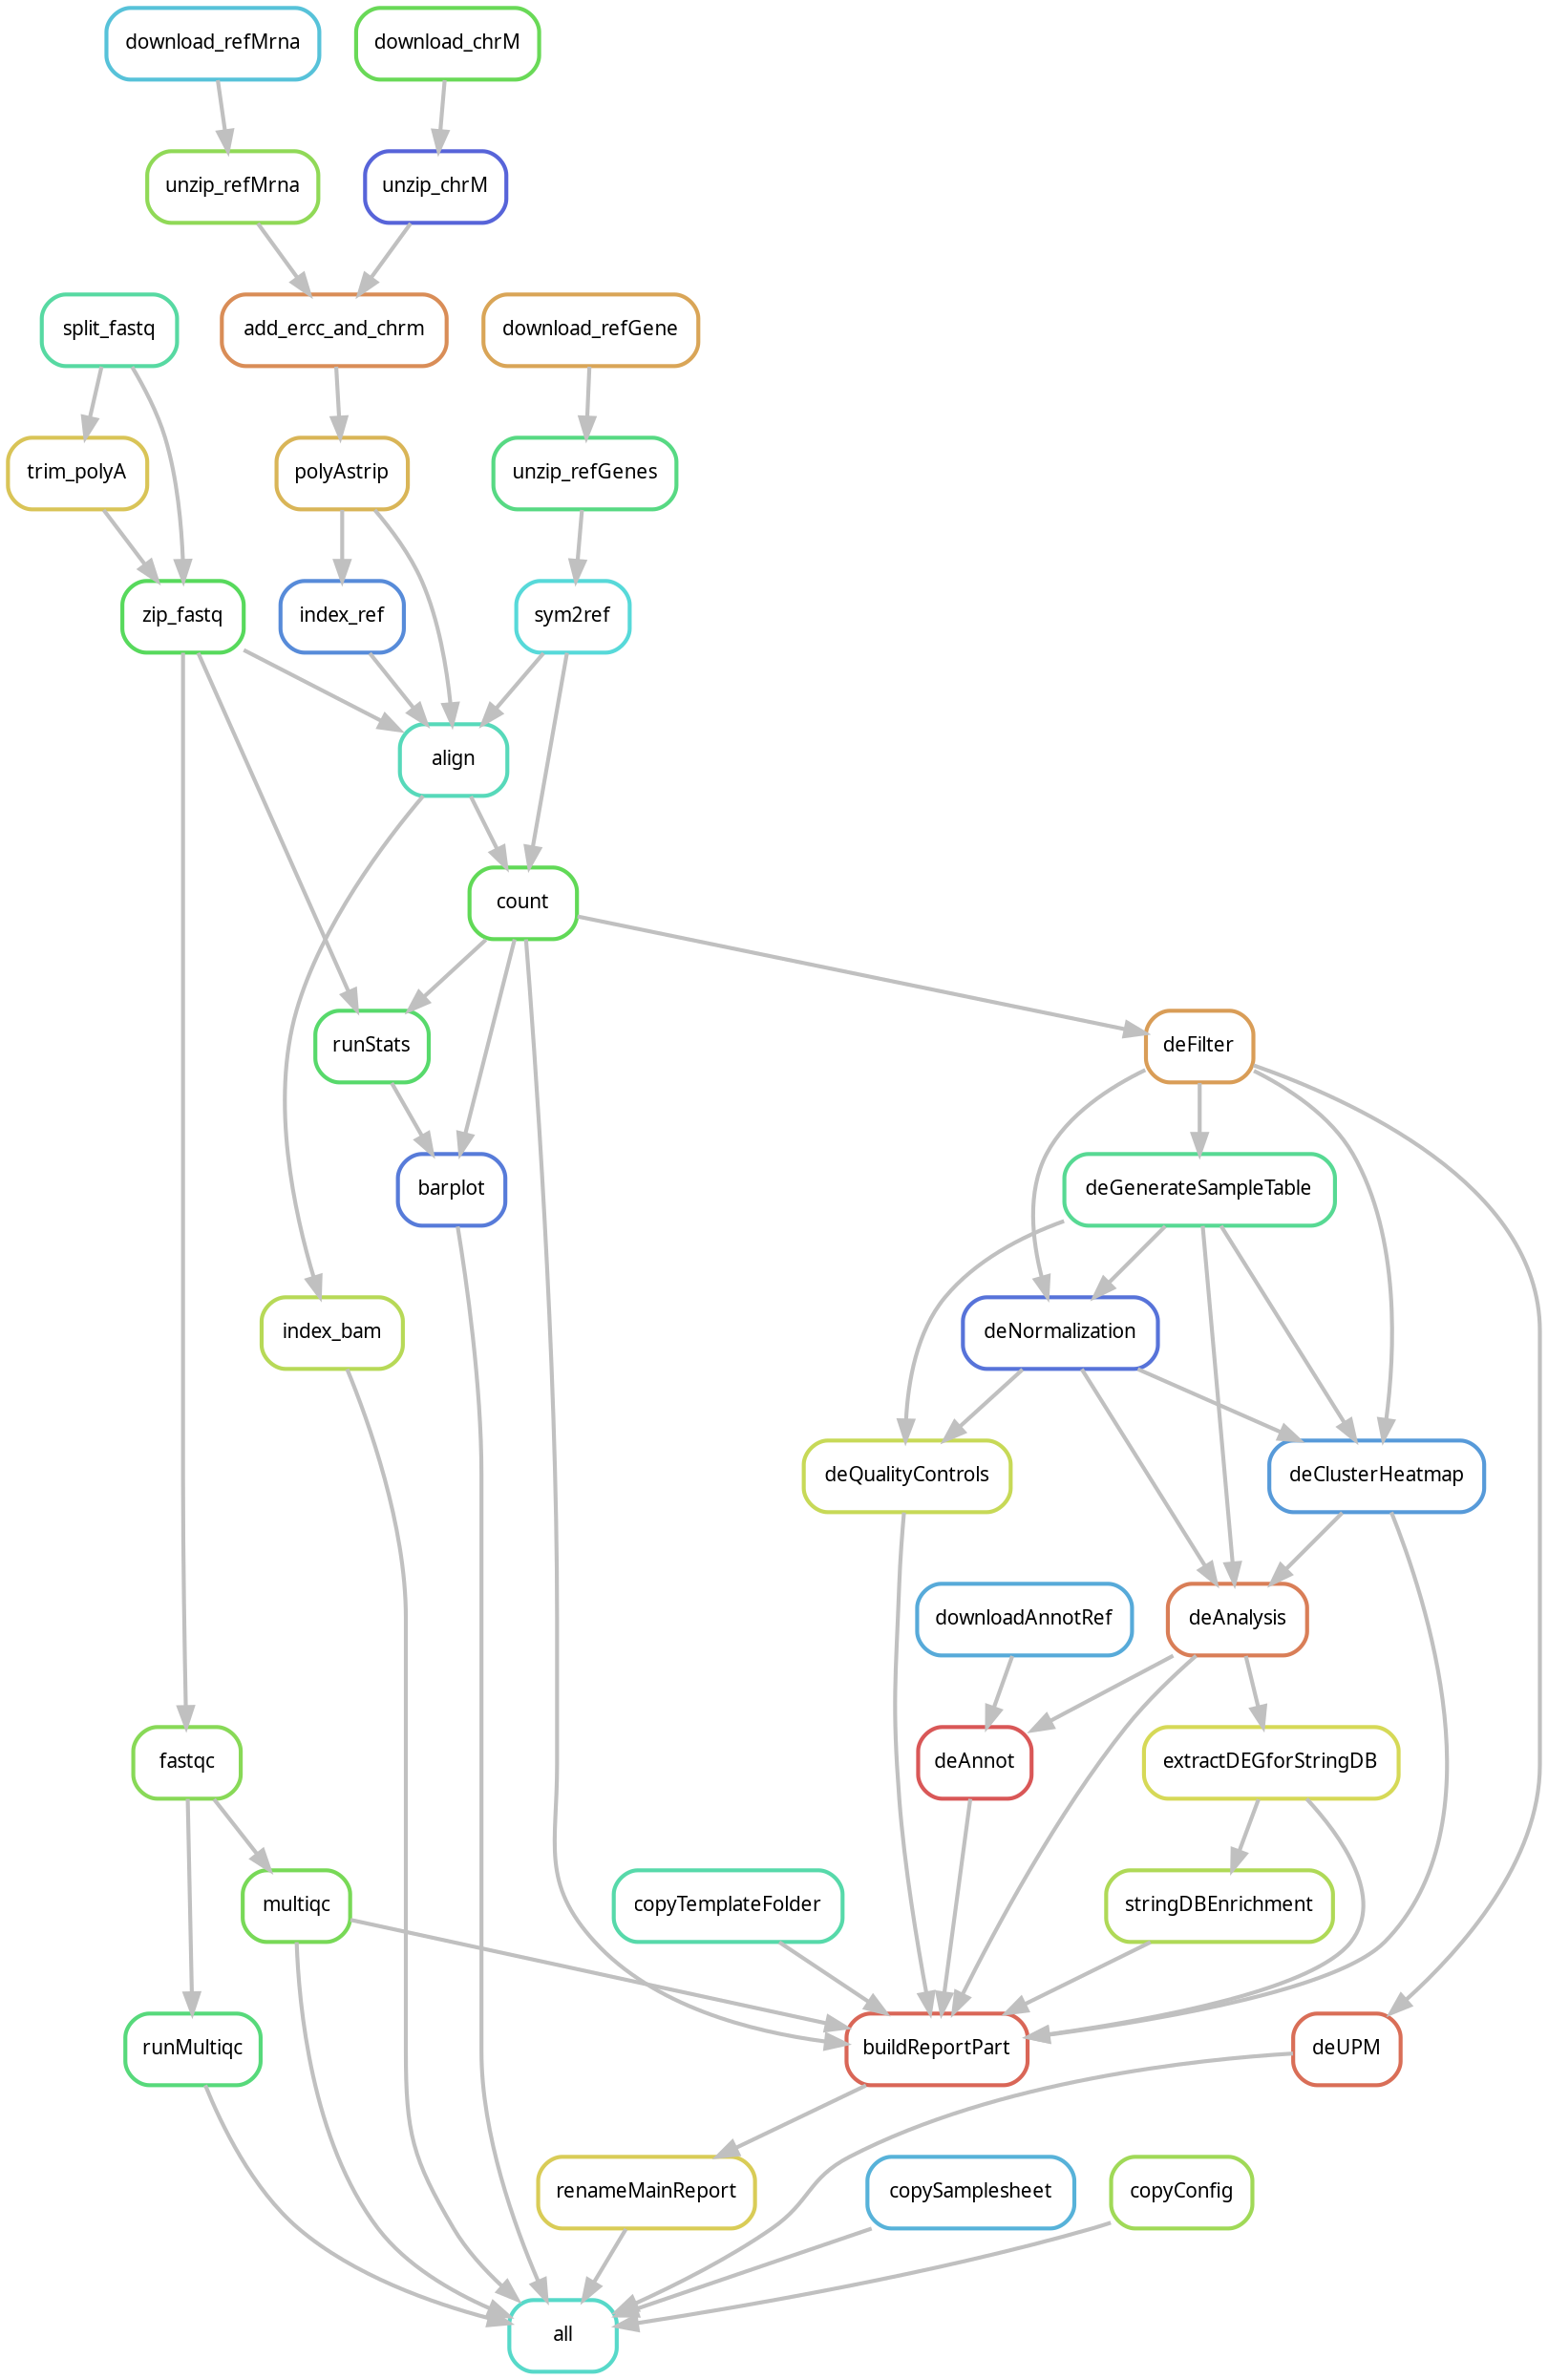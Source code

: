digraph snakemake_dag {
	graph [bb="0,0,773,1188",
		bgcolor=white,
		margin=0
	];
	node [fontname=sans,
		fontsize=10,
		label="\N",
		penwidth=2,
		shape=box,
		style=rounded
	];
	edge [color=grey,
		penwidth=2
	];
	0	[color="0.48 0.6 0.85",
		height=0.5,
		label=all,
		pos="275,18",
		width=0.75];
	1	[color="0.29 0.6 0.85",
		height=0.5,
		label=multiqc,
		pos="142,234",
		width=0.75];
	1 -> 0	[pos="e,247.65,28.069 142.14,215.87 143.24,184.27 149.63,116.01 183,72 196.91,53.655 219.15,40.595 238.27,32.029"];
	21	[color="0.02 0.6 0.85",
		height=0.5,
		label=buildReportPart,
		pos="440,162",
		width=1.2639];
	1 -> 21	[pos="e,394.42,173.71 169.24,226.6 217.86,215.18 320.49,191.07 384.49,176.04"];
	2	[color="0.27 0.6 0.85",
		height=0.5,
		label=fastqc,
		pos="88,306",
		width=0.75];
	2 -> 1	[pos="e,128.81,252.1 101.35,287.7 107.76,279.39 115.56,269.28 122.61,260.14"];
	35	[color="0.38 0.6 0.85",
		height=0.5,
		label=runMultiqc,
		pos="90,162",
		width=0.94444];
	2 -> 35	[pos="e,89.758,180.19 88.241,287.87 88.582,263.67 89.208,219.21 89.614,190.39"];
	3	[color="0.34 0.6 0.85",
		height=0.5,
		label=zip_fastq,
		pos="88,882",
		width=0.84722];
	3 -> 2	[pos="e,88,324.05 88,863.95 88,837.29 88,784.11 88,739 88,739 88,739 88,449 88,409 88,362.65 88,334.08"];
	8	[color="0.46 0.6 0.85",
		height=0.5,
		label=align,
		pos="225,810",
		width=0.75];
	3 -> 8	[pos="e,197.61,825 118.75,865.29 139.45,854.71 166.86,840.71 188.65,829.57"];
	36	[color="0.36 0.6 0.85",
		height=0.5,
		label=runStats,
		pos="184,666",
		width=0.79167];
	3 -> 36	[pos="e,176.27,684.23 95.694,863.85 112.41,826.6 152.12,738.07 172.09,693.54"];
	4	[color="0.14 0.6 0.85",
		height=0.5,
		label=trim_polyA,
		pos="35,954",
		width=0.97222];
	4 -> 3	[pos="e,75.05,900.1 48.101,935.7 54.391,927.39 62.047,917.28 68.965,908.14"];
	5	[color="0.43 0.6 0.85",
		height=0.5,
		label=split_fastq,
		pos="51,1026",
		width=0.94444];
	5 -> 3	[pos="e,88.198,900.11 62.394,1007.6 68.366,997.59 75.208,984.55 79,972 85.092,951.84 87.255,928.06 87.942,910.16"];
	5 -> 4	[pos="e,38.91,972.1 47.045,1007.7 45.282,999.98 43.163,990.71 41.197,982.11"];
	6	[color="0.62 0.6 0.85",
		height=0.5,
		label=barplot,
		pos="224,594",
		width=0.75];
	6 -> 0	[pos="e,266.91,36.051 226.17,575.98 229.38,549.37 235,496.25 235,451 235,451 235,451 235,161 235,119.48 251.04,73.612 262.8,45.545"];
	7	[color="0.32 0.6 0.85",
		height=0.5,
		label=count,
		pos="260,738",
		width=0.75];
	7 -> 6	[pos="e,228.36,612.19 255.66,719.87 249.5,695.56 238.15,650.82 230.85,622.01"];
	7 -> 21	[pos="e,394.72,180.18 263.84,719.61 269.4,692.94 279,640.27 279,595 279,595 279,595 279,305 279,246.82 338.86,206.8 385.58,184.42"];
	25	[color="0.09 0.6 0.85",
		height=0.5,
		label=deFilter,
		pos="532,666",
		width=0.75];
	7 -> 25	[pos="e,504.63,674.04 287.07,730.03 336.03,717.43 439.33,690.85 494.84,676.56"];
	7 -> 36	[pos="e,202.57,684.1 241.21,719.7 231.83,711.05 220.32,700.45 210.09,691.03"];
	8 -> 7	[pos="e,251.45,756.1 233.65,791.7 237.64,783.73 242.45,774.1 246.87,765.26"];
	19	[color="0.21 0.6 0.85",
		height=0.5,
		label=index_bam,
		pos="162,522",
		width=0.98611];
	8 -> 19	[pos="e,156.1,540.31 209.7,791.95 190.45,769.23 158.42,726.91 146,684 132.75,638.23 144.09,582.42 153.24,549.98"];
	9	[color="0.60 0.6 0.85",
		height=0.5,
		label=index_ref,
		pos="168,882",
		width=0.86111];
	9 -> 8	[pos="e,211.07,828.1 182.09,863.7 188.92,855.3 197.26,845.07 204.76,835.86"];
	10	[color="0.12 0.6 0.85",
		height=0.5,
		label=polyAstrip,
		pos="168,954",
		width=0.91667];
	10 -> 8	[pos="e,224.05,828.09 184.31,935.68 192.64,925.91 202.2,913.07 208,900 216.71,880.38 220.96,856.39 223.04,838.26"];
	10 -> 9	[pos="e,168,900.1 168,935.7 168,927.98 168,918.71 168,910.11"];
	11	[color="0.07 0.6 0.85",
		height=0.5,
		label=add_ercc_and_chrm,
		pos="164,1026",
		width=1.5694];
	11 -> 10	[pos="e,167.02,972.1 164.99,1007.7 165.43,999.98 165.96,990.71 166.45,982.11"];
	12	[color="0.26 0.6 0.85",
		height=0.5,
		label=unzip_refMrna,
		pos="113,1098",
		width=1.1944];
	12 -> 11	[pos="e,151.54,1044.1 125.61,1079.7 131.6,1071.5 138.88,1061.5 145.48,1052.4"];
	13	[color="0.53 0.6 0.85",
		height=0.5,
		label=download_refMrna,
		pos="103,1170",
		width=1.4861];
	13 -> 12	[pos="e,110.56,1116.1 105.47,1151.7 106.57,1144 107.9,1134.7 109.13,1126.1"];
	14	[color="0.65 0.6 0.85",
		height=0.5,
		label=unzip_chrM,
		pos="215,1098",
		width=0.98611];
	14 -> 11	[pos="e,176.46,1044.1 202.39,1079.7 196.4,1071.5 189.12,1061.5 182.52,1052.4"];
	15	[color="0.31 0.6 0.85",
		height=0.5,
		label=download_chrM,
		pos="221,1170",
		width=1.2778];
	15 -> 14	[pos="e,216.47,1116.1 219.52,1151.7 218.86,1144 218.06,1134.7 217.32,1126.1"];
	16	[color="0.50 0.6 0.85",
		height=0.5,
		label=sym2ref,
		pos="284,882",
		width=0.79167];
	16 -> 7	[pos="e,262.91,756.19 281.11,863.87 277.01,839.67 269.5,795.21 264.63,766.39"];
	16 -> 8	[pos="e,239.42,828.1 269.42,863.7 262.34,855.3 253.72,845.07 245.95,835.86"];
	17	[color="0.39 0.6 0.85",
		height=0.5,
		label=unzip_refGenes,
		pos="290,954",
		width=1.2778];
	17 -> 16	[pos="e,285.47,900.1 288.52,935.7 287.86,927.98 287.06,918.71 286.32,910.11"];
	18	[color="0.10 0.6 0.85",
		height=0.5,
		label=download_refGene,
		pos="293,1026",
		width=1.5];
	18 -> 17	[pos="e,290.73,972.1 292.26,1007.7 291.93,999.98 291.53,990.71 291.16,982.11"];
	19 -> 0	[pos="e,252.48,36.224 169.08,503.85 179.31,477.49 197,425.21 197,379 197,379 197,379 197,161 197,120.03 200.32,107.37 221,72 227.2,61.387 \
236.09,51.451 244.87,43.115"];
	20	[color="0.15 0.6 0.85",
		height=0.5,
		label=renameMainReport,
		pos="440,90",
		width=1.5139];
	20 -> 0	[pos="e,302.05,30.478 399.64,71.876 372.73,60.463 337.66,45.583 311.58,34.517"];
	21 -> 20	[pos="e,440,108.1 440,143.7 440,135.98 440,126.71 440,118.11"];
	22	[color="0.44 0.6 0.85",
		height=0.5,
		label=copyTemplateFolder,
		pos="573,234",
		width=1.5972];
	22 -> 21	[pos="e,472.66,180.19 540.46,215.88 522.75,206.55 500.65,194.92 481.68,184.94"];
	23	[color="0.19 0.6 0.85",
		height=0.5,
		label=deQualityControls,
		pos="679,450",
		width=1.4444];
	23 -> 21	[pos="e,485.56,166.65 685.11,432 699.02,390 727.98,280.1 676,216 653.67,188.46 558.13,174.2 495.67,167.67"];
	24	[color="0.41 0.6 0.85",
		height=0.5,
		label=deGenerateSampleTable,
		pos="532,594",
		width=1.8889];
	24 -> 23	[pos="e,679.83,468.09 600.19,578.3 622.17,570.37 644.76,558.3 660,540 674.26,522.87 678.58,497.59 679.57,478.34"];
	26	[color="0.63 0.6 0.85",
		height=0.5,
		label=deNormalization,
		pos="602,522",
		width=1.3611];
	24 -> 26	[pos="e,584.9,540.1 549.3,575.7 557.86,567.14 568.34,556.66 577.7,547.3"];
	27	[color="0.58 0.6 0.85",
		height=0.5,
		label=deClusterHeatmap,
		pos="443,450",
		width=1.5];
	24 -> 27	[pos="e,453.77,468.19 521.26,575.87 505.83,551.24 477.24,505.64 459.22,476.88"];
	28	[color="0.05 0.6 0.85",
		height=0.5,
		label=deAnalysis,
		pos="525,378",
		width=0.97222];
	24 -> 28	[pos="e,525.56,396.23 531.44,575.85 530.23,538.83 527.36,451.18 525.9,406.39"];
	25 -> 24	[pos="e,532,612.1 532,647.7 532,639.98 532,630.71 532,622.11"];
	25 -> 26	[pos="e,608.54,540.16 559.36,654.23 577.02,645.68 598.58,631.82 609,612 618.99,592.99 616.12,568.48 611.38,550"];
	25 -> 27	[pos="e,439.69,468.38 504.73,653.79 487.34,645.1 466.07,631.28 455,612 431.07,570.33 433.81,512.26 438.23,478.45"];
	34	[color="0.03 0.6 0.85",
		height=0.5,
		label=deUPM,
		pos="652,162",
		width=0.75];
	25 -> 34	[pos="e,679.15,178.65 559.18,661.87 622.2,652.95 773,621.34 773,523 773,523 773,523 773,305 773,252 723.56,208.74 687.89,184.42"];
	26 -> 23	[pos="e,660.19,468.1 621.03,503.7 630.54,495.05 642.21,484.45 652.57,475.03"];
	26 -> 27	[pos="e,481.77,468.07 563.1,503.88 541.37,494.31 514.1,482.3 491.04,472.15"];
	26 -> 28	[pos="e,534.32,396.19 592.71,503.87 579.42,479.35 554.84,434.03 539.24,405.26"];
	27 -> 21	[pos="e,405.83,180.05 388.93,433.06 371.13,424.96 353.28,413.09 343,396 319.99,357.76 308.3,310.89 367,216 374.49,203.89 385.87,193.69 \
397.43,185.58"];
	27 -> 28	[pos="e,504.96,396.1 463.27,431.7 473.5,422.97 486.06,412.24 497.18,402.75"];
	28 -> 21	[pos="e,485.62,167.6 557.7,359.8 609.07,330.57 698.74,269.16 657,216 637.29,190.89 553.2,176.16 495.68,168.84"];
	29	[color="0.00 0.6 0.85",
		height=0.5,
		label=deAnnot,
		pos="406,306",
		width=0.79167];
	28 -> 29	[pos="e,434.81,323.95 495.89,359.88 480.21,350.66 460.69,339.17 443.85,329.26"];
	32	[color="0.17 0.6 0.85",
		height=0.5,
		label=extractDEGforStringDB,
		pos="525,306",
		width=1.7778];
	28 -> 32	[pos="e,525,324.1 525,359.7 525,351.98 525,342.71 525,334.11"];
	29 -> 21	[pos="e,407.95,180.12 391.82,287.85 378.57,269.62 362.43,240.13 374,216 379.67,204.18 389.39,194.17 399.66,186.14"];
	30	[color="0.56 0.6 0.85",
		height=0.5,
		label=downloadAnnotRef,
		pos="406,378",
		width=1.5];
	30 -> 29	[pos="e,406,324.1 406,359.7 406,351.98 406,342.71 406,334.11"];
	31	[color="0.22 0.6 0.85",
		height=0.5,
		label=stringDBEnrichment,
		pos="440,234",
		width=1.5833];
	31 -> 21	[pos="e,440,180.1 440,215.7 440,207.98 440,198.71 440,190.11"];
	32 -> 21	[pos="e,485.78,168.67 589.07,290.09 608.81,282.16 628.38,270.14 640,252 648.63,238.53 649.76,228.68 640,216 622.46,193.2 548.57,178.18 \
495.71,170.14"];
	32 -> 31	[pos="e,460.77,252.1 503.99,287.7 493.28,278.88 480.11,268.03 468.5,258.47"];
	33	[color="0.55 0.6 0.85",
		height=0.5,
		label=copySamplesheet,
		pos="315,90",
		width=1.4444];
	33 -> 0	[pos="e,284.77,36.104 305.11,71.697 300.51,63.644 294.94,53.894 289.85,44.982"];
	34 -> 0	[pos="e,302.31,20.793 624.82,150.42 602.01,140.93 569.07,125.8 543,108 523.52,94.7 524.85,83.027 504,72 441.79,39.101 359.47,26.475 312.37,\
21.738"];
	35 -> 0	[pos="e,247.77,24.477 96.202,144 104.21,124.22 119.91,91.759 143,72 170.32,48.621 209.27,34.691 237.78,27.024"];
	36 -> 6	[pos="e,214.23,612.1 193.89,647.7 198.49,639.64 204.06,629.89 209.15,620.98"];
	37	[color="0.24 0.6 0.85",
		height=0.5,
		label=copyConfig,
		pos="587,90",
		width=0.98611];
	37 -> 0	[pos="e,302.04,23.293 551.39,76.273 546.58,74.737 541.69,73.266 537,72 457.78,50.614 363,33.486 311.95,24.937"];
}
